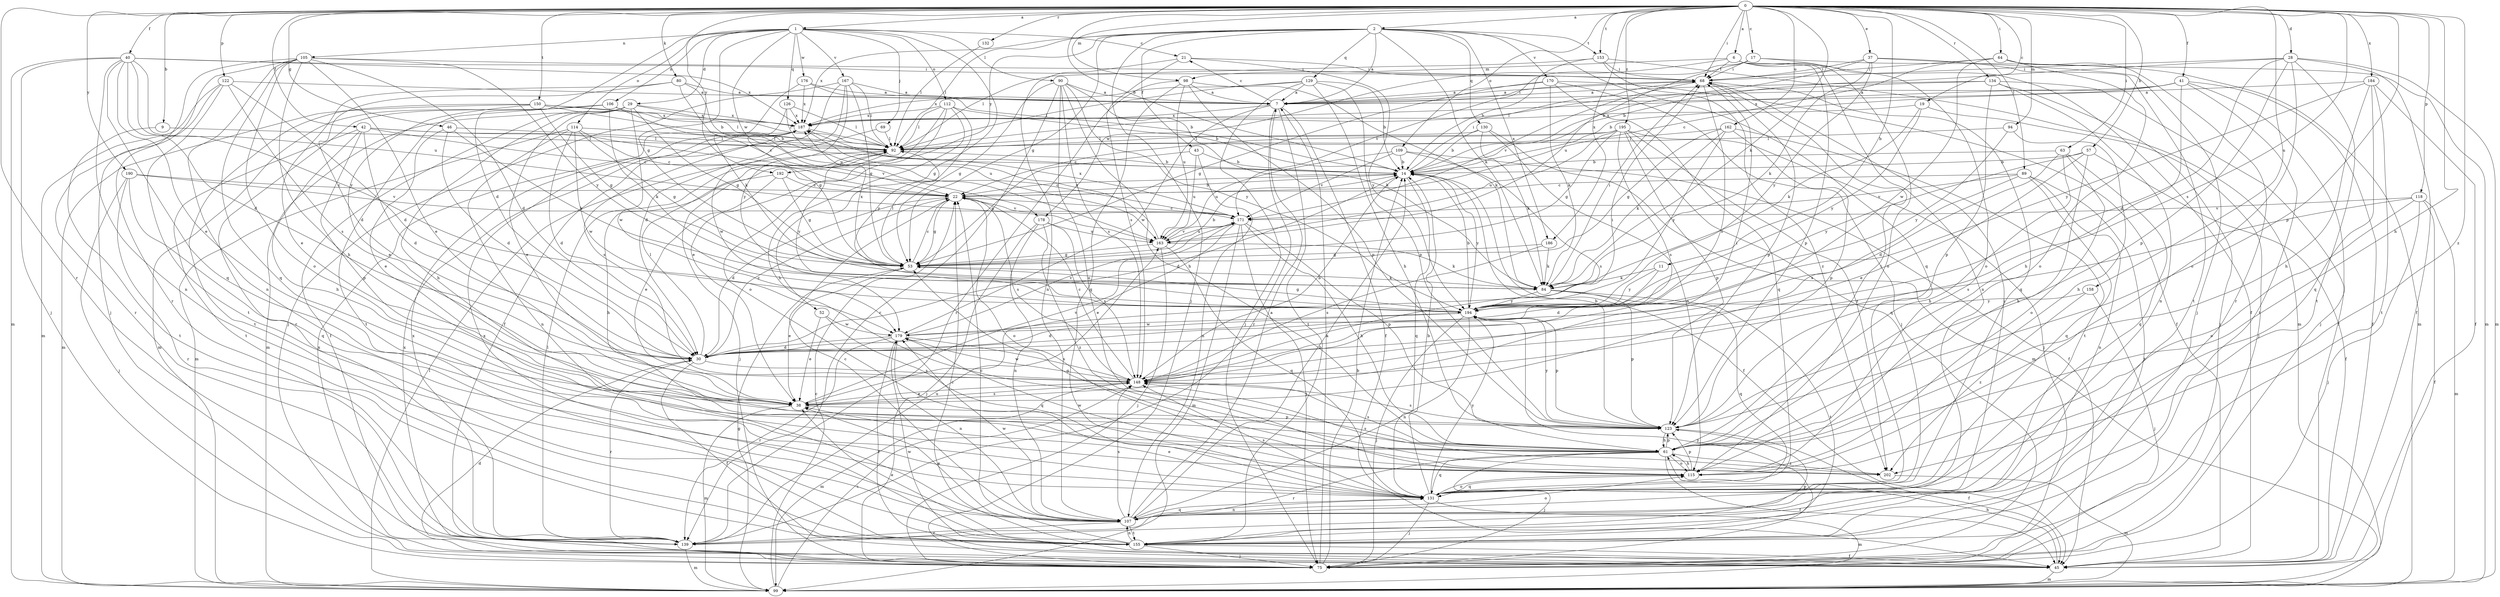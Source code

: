strict digraph  {
0;
1;
2;
6;
7;
9;
11;
14;
17;
19;
21;
22;
28;
29;
30;
37;
38;
40;
41;
42;
43;
45;
46;
52;
53;
57;
61;
63;
64;
68;
69;
75;
80;
84;
89;
90;
92;
94;
98;
99;
105;
106;
107;
109;
112;
114;
115;
118;
122;
123;
126;
129;
130;
131;
132;
134;
139;
148;
150;
153;
155;
158;
162;
163;
167;
170;
171;
176;
178;
179;
184;
186;
187;
190;
192;
194;
195;
202;
0 -> 1  [label=a];
0 -> 2  [label=a];
0 -> 6  [label=a];
0 -> 9  [label=b];
0 -> 11  [label=b];
0 -> 14  [label=b];
0 -> 17  [label=c];
0 -> 19  [label=c];
0 -> 28  [label=d];
0 -> 37  [label=e];
0 -> 40  [label=f];
0 -> 41  [label=f];
0 -> 42  [label=f];
0 -> 46  [label=g];
0 -> 57  [label=h];
0 -> 61  [label=h];
0 -> 63  [label=i];
0 -> 64  [label=i];
0 -> 68  [label=i];
0 -> 80  [label=k];
0 -> 84  [label=k];
0 -> 89  [label=l];
0 -> 94  [label=m];
0 -> 98  [label=m];
0 -> 109  [label=o];
0 -> 118  [label=p];
0 -> 122  [label=p];
0 -> 123  [label=p];
0 -> 132  [label=r];
0 -> 134  [label=r];
0 -> 139  [label=r];
0 -> 148  [label=s];
0 -> 150  [label=t];
0 -> 153  [label=t];
0 -> 158  [label=u];
0 -> 162  [label=u];
0 -> 184  [label=x];
0 -> 186  [label=x];
0 -> 190  [label=y];
0 -> 192  [label=y];
0 -> 195  [label=z];
0 -> 202  [label=z];
1 -> 21  [label=c];
1 -> 29  [label=d];
1 -> 30  [label=d];
1 -> 52  [label=g];
1 -> 53  [label=g];
1 -> 69  [label=j];
1 -> 90  [label=l];
1 -> 105  [label=n];
1 -> 106  [label=n];
1 -> 112  [label=o];
1 -> 114  [label=o];
1 -> 126  [label=q];
1 -> 167  [label=v];
1 -> 176  [label=w];
1 -> 178  [label=w];
2 -> 7  [label=a];
2 -> 43  [label=f];
2 -> 53  [label=g];
2 -> 75  [label=j];
2 -> 84  [label=k];
2 -> 92  [label=l];
2 -> 129  [label=q];
2 -> 130  [label=q];
2 -> 131  [label=q];
2 -> 153  [label=t];
2 -> 170  [label=v];
2 -> 186  [label=x];
2 -> 187  [label=x];
2 -> 192  [label=y];
6 -> 45  [label=f];
6 -> 68  [label=i];
6 -> 98  [label=m];
6 -> 107  [label=n];
6 -> 115  [label=o];
6 -> 123  [label=p];
6 -> 178  [label=w];
7 -> 21  [label=c];
7 -> 45  [label=f];
7 -> 68  [label=i];
7 -> 139  [label=r];
7 -> 155  [label=t];
7 -> 179  [label=w];
7 -> 187  [label=x];
9 -> 92  [label=l];
9 -> 155  [label=t];
11 -> 30  [label=d];
11 -> 84  [label=k];
11 -> 194  [label=y];
14 -> 22  [label=c];
14 -> 30  [label=d];
14 -> 45  [label=f];
14 -> 68  [label=i];
14 -> 131  [label=q];
14 -> 194  [label=y];
17 -> 68  [label=i];
17 -> 99  [label=m];
17 -> 115  [label=o];
17 -> 163  [label=u];
17 -> 171  [label=v];
19 -> 75  [label=j];
19 -> 84  [label=k];
19 -> 187  [label=x];
19 -> 194  [label=y];
21 -> 68  [label=i];
21 -> 107  [label=n];
21 -> 148  [label=s];
21 -> 194  [label=y];
22 -> 14  [label=b];
22 -> 30  [label=d];
22 -> 53  [label=g];
22 -> 115  [label=o];
22 -> 148  [label=s];
22 -> 171  [label=v];
28 -> 14  [label=b];
28 -> 30  [label=d];
28 -> 45  [label=f];
28 -> 68  [label=i];
28 -> 99  [label=m];
28 -> 115  [label=o];
28 -> 123  [label=p];
28 -> 155  [label=t];
29 -> 38  [label=e];
29 -> 45  [label=f];
29 -> 53  [label=g];
29 -> 61  [label=h];
29 -> 92  [label=l];
29 -> 99  [label=m];
29 -> 179  [label=w];
29 -> 187  [label=x];
30 -> 22  [label=c];
30 -> 45  [label=f];
30 -> 68  [label=i];
30 -> 92  [label=l];
30 -> 139  [label=r];
30 -> 148  [label=s];
37 -> 14  [label=b];
37 -> 68  [label=i];
37 -> 75  [label=j];
37 -> 84  [label=k];
37 -> 155  [label=t];
37 -> 194  [label=y];
38 -> 68  [label=i];
38 -> 99  [label=m];
38 -> 123  [label=p];
38 -> 148  [label=s];
38 -> 171  [label=v];
40 -> 30  [label=d];
40 -> 38  [label=e];
40 -> 68  [label=i];
40 -> 75  [label=j];
40 -> 99  [label=m];
40 -> 107  [label=n];
40 -> 131  [label=q];
40 -> 163  [label=u];
40 -> 187  [label=x];
40 -> 194  [label=y];
41 -> 7  [label=a];
41 -> 14  [label=b];
41 -> 45  [label=f];
41 -> 61  [label=h];
41 -> 75  [label=j];
41 -> 155  [label=t];
41 -> 187  [label=x];
42 -> 22  [label=c];
42 -> 30  [label=d];
42 -> 61  [label=h];
42 -> 92  [label=l];
42 -> 123  [label=p];
42 -> 155  [label=t];
42 -> 171  [label=v];
43 -> 14  [label=b];
43 -> 53  [label=g];
43 -> 107  [label=n];
43 -> 163  [label=u];
45 -> 22  [label=c];
45 -> 61  [label=h];
45 -> 99  [label=m];
45 -> 179  [label=w];
45 -> 187  [label=x];
46 -> 30  [label=d];
46 -> 38  [label=e];
46 -> 84  [label=k];
46 -> 92  [label=l];
52 -> 38  [label=e];
52 -> 131  [label=q];
52 -> 179  [label=w];
53 -> 14  [label=b];
53 -> 22  [label=c];
53 -> 38  [label=e];
53 -> 84  [label=k];
53 -> 92  [label=l];
53 -> 187  [label=x];
57 -> 14  [label=b];
57 -> 38  [label=e];
57 -> 45  [label=f];
57 -> 61  [label=h];
57 -> 194  [label=y];
61 -> 45  [label=f];
61 -> 68  [label=i];
61 -> 75  [label=j];
61 -> 115  [label=o];
61 -> 123  [label=p];
61 -> 131  [label=q];
61 -> 139  [label=r];
61 -> 148  [label=s];
61 -> 202  [label=z];
63 -> 14  [label=b];
63 -> 30  [label=d];
63 -> 61  [label=h];
63 -> 115  [label=o];
63 -> 131  [label=q];
64 -> 22  [label=c];
64 -> 68  [label=i];
64 -> 99  [label=m];
64 -> 115  [label=o];
64 -> 139  [label=r];
64 -> 179  [label=w];
68 -> 7  [label=a];
68 -> 123  [label=p];
68 -> 131  [label=q];
68 -> 148  [label=s];
68 -> 171  [label=v];
69 -> 92  [label=l];
69 -> 179  [label=w];
75 -> 7  [label=a];
75 -> 14  [label=b];
75 -> 30  [label=d];
75 -> 187  [label=x];
75 -> 194  [label=y];
80 -> 7  [label=a];
80 -> 14  [label=b];
80 -> 30  [label=d];
80 -> 38  [label=e];
80 -> 163  [label=u];
84 -> 68  [label=i];
84 -> 123  [label=p];
84 -> 131  [label=q];
84 -> 155  [label=t];
84 -> 194  [label=y];
89 -> 22  [label=c];
89 -> 107  [label=n];
89 -> 131  [label=q];
89 -> 148  [label=s];
89 -> 155  [label=t];
89 -> 171  [label=v];
90 -> 7  [label=a];
90 -> 53  [label=g];
90 -> 61  [label=h];
90 -> 84  [label=k];
90 -> 115  [label=o];
90 -> 139  [label=r];
90 -> 148  [label=s];
90 -> 194  [label=y];
92 -> 14  [label=b];
92 -> 75  [label=j];
92 -> 194  [label=y];
94 -> 61  [label=h];
94 -> 92  [label=l];
94 -> 194  [label=y];
98 -> 7  [label=a];
98 -> 84  [label=k];
98 -> 123  [label=p];
98 -> 131  [label=q];
98 -> 139  [label=r];
98 -> 163  [label=u];
99 -> 22  [label=c];
99 -> 53  [label=g];
99 -> 92  [label=l];
99 -> 148  [label=s];
105 -> 30  [label=d];
105 -> 38  [label=e];
105 -> 61  [label=h];
105 -> 68  [label=i];
105 -> 75  [label=j];
105 -> 107  [label=n];
105 -> 115  [label=o];
105 -> 131  [label=q];
105 -> 139  [label=r];
105 -> 194  [label=y];
106 -> 22  [label=c];
106 -> 84  [label=k];
106 -> 99  [label=m];
106 -> 139  [label=r];
106 -> 155  [label=t];
106 -> 187  [label=x];
107 -> 7  [label=a];
107 -> 14  [label=b];
107 -> 22  [label=c];
107 -> 38  [label=e];
107 -> 68  [label=i];
107 -> 115  [label=o];
107 -> 131  [label=q];
107 -> 139  [label=r];
107 -> 148  [label=s];
107 -> 155  [label=t];
107 -> 179  [label=w];
109 -> 14  [label=b];
109 -> 45  [label=f];
109 -> 148  [label=s];
109 -> 163  [label=u];
109 -> 171  [label=v];
112 -> 14  [label=b];
112 -> 38  [label=e];
112 -> 61  [label=h];
112 -> 92  [label=l];
112 -> 115  [label=o];
112 -> 187  [label=x];
112 -> 194  [label=y];
114 -> 22  [label=c];
114 -> 30  [label=d];
114 -> 53  [label=g];
114 -> 92  [label=l];
114 -> 99  [label=m];
114 -> 107  [label=n];
114 -> 179  [label=w];
115 -> 61  [label=h];
115 -> 123  [label=p];
115 -> 131  [label=q];
115 -> 179  [label=w];
118 -> 45  [label=f];
118 -> 75  [label=j];
118 -> 99  [label=m];
118 -> 115  [label=o];
118 -> 148  [label=s];
118 -> 171  [label=v];
122 -> 7  [label=a];
122 -> 30  [label=d];
122 -> 99  [label=m];
122 -> 139  [label=r];
122 -> 148  [label=s];
122 -> 155  [label=t];
123 -> 14  [label=b];
123 -> 45  [label=f];
123 -> 61  [label=h];
123 -> 148  [label=s];
123 -> 194  [label=y];
126 -> 53  [label=g];
126 -> 92  [label=l];
126 -> 163  [label=u];
126 -> 187  [label=x];
129 -> 7  [label=a];
129 -> 14  [label=b];
129 -> 61  [label=h];
129 -> 75  [label=j];
129 -> 92  [label=l];
129 -> 123  [label=p];
129 -> 187  [label=x];
130 -> 14  [label=b];
130 -> 84  [label=k];
130 -> 92  [label=l];
130 -> 99  [label=m];
130 -> 115  [label=o];
131 -> 14  [label=b];
131 -> 38  [label=e];
131 -> 75  [label=j];
131 -> 99  [label=m];
131 -> 107  [label=n];
131 -> 115  [label=o];
131 -> 148  [label=s];
131 -> 194  [label=y];
132 -> 92  [label=l];
134 -> 7  [label=a];
134 -> 45  [label=f];
134 -> 75  [label=j];
134 -> 92  [label=l];
134 -> 107  [label=n];
134 -> 123  [label=p];
139 -> 92  [label=l];
139 -> 99  [label=m];
139 -> 163  [label=u];
139 -> 187  [label=x];
148 -> 14  [label=b];
148 -> 22  [label=c];
148 -> 38  [label=e];
148 -> 99  [label=m];
148 -> 179  [label=w];
150 -> 14  [label=b];
150 -> 38  [label=e];
150 -> 53  [label=g];
150 -> 92  [label=l];
150 -> 99  [label=m];
150 -> 155  [label=t];
150 -> 187  [label=x];
153 -> 14  [label=b];
153 -> 68  [label=i];
153 -> 92  [label=l];
153 -> 99  [label=m];
153 -> 202  [label=z];
155 -> 22  [label=c];
155 -> 38  [label=e];
155 -> 45  [label=f];
155 -> 75  [label=j];
155 -> 107  [label=n];
155 -> 123  [label=p];
155 -> 187  [label=x];
158 -> 75  [label=j];
158 -> 194  [label=y];
158 -> 202  [label=z];
162 -> 53  [label=g];
162 -> 84  [label=k];
162 -> 92  [label=l];
162 -> 123  [label=p];
162 -> 155  [label=t];
162 -> 194  [label=y];
163 -> 53  [label=g];
163 -> 75  [label=j];
163 -> 84  [label=k];
163 -> 131  [label=q];
163 -> 171  [label=v];
163 -> 187  [label=x];
167 -> 7  [label=a];
167 -> 30  [label=d];
167 -> 45  [label=f];
167 -> 53  [label=g];
167 -> 75  [label=j];
167 -> 92  [label=l];
167 -> 194  [label=y];
170 -> 7  [label=a];
170 -> 45  [label=f];
170 -> 53  [label=g];
170 -> 75  [label=j];
170 -> 84  [label=k];
170 -> 131  [label=q];
171 -> 22  [label=c];
171 -> 38  [label=e];
171 -> 61  [label=h];
171 -> 75  [label=j];
171 -> 99  [label=m];
171 -> 123  [label=p];
171 -> 163  [label=u];
171 -> 187  [label=x];
176 -> 7  [label=a];
176 -> 14  [label=b];
176 -> 84  [label=k];
176 -> 187  [label=x];
178 -> 75  [label=j];
178 -> 107  [label=n];
178 -> 148  [label=s];
178 -> 163  [label=u];
178 -> 202  [label=z];
179 -> 30  [label=d];
179 -> 45  [label=f];
179 -> 107  [label=n];
179 -> 139  [label=r];
179 -> 148  [label=s];
179 -> 171  [label=v];
184 -> 7  [label=a];
184 -> 45  [label=f];
184 -> 61  [label=h];
184 -> 131  [label=q];
184 -> 155  [label=t];
184 -> 194  [label=y];
186 -> 53  [label=g];
186 -> 84  [label=k];
186 -> 148  [label=s];
187 -> 92  [label=l];
187 -> 148  [label=s];
190 -> 22  [label=c];
190 -> 75  [label=j];
190 -> 131  [label=q];
190 -> 139  [label=r];
190 -> 171  [label=v];
192 -> 22  [label=c];
192 -> 38  [label=e];
192 -> 53  [label=g];
192 -> 61  [label=h];
194 -> 14  [label=b];
194 -> 30  [label=d];
194 -> 53  [label=g];
194 -> 75  [label=j];
194 -> 107  [label=n];
194 -> 123  [label=p];
194 -> 179  [label=w];
195 -> 22  [label=c];
195 -> 53  [label=g];
195 -> 75  [label=j];
195 -> 92  [label=l];
195 -> 123  [label=p];
195 -> 131  [label=q];
195 -> 148  [label=s];
195 -> 163  [label=u];
195 -> 202  [label=z];
202 -> 53  [label=g];
202 -> 99  [label=m];
202 -> 148  [label=s];
}
